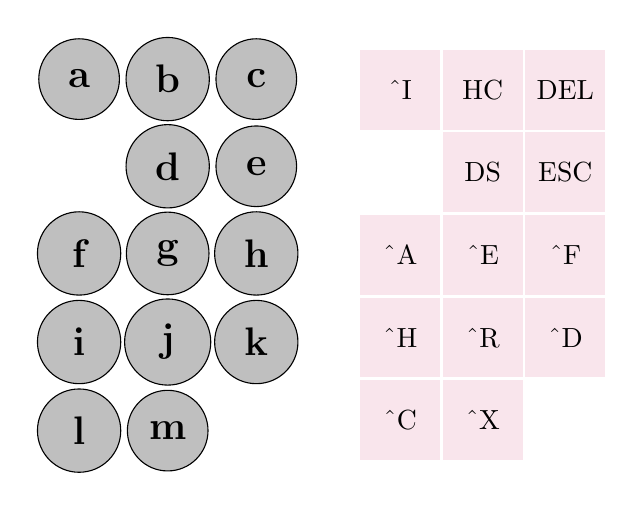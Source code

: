 \tikzstyle{every node}=[font=\normalsize]
\tikzset{
   every picture/.style={/utils/exec={\sffamily}},
   square matrix/.style={
      matrix of nodes,
      nodes in empty cells,
      column sep=-\pgflinewidth,
      row sep=-\pgflinewidth,
      nodes={draw,
         minimum height=#1,
         text width=#1,
         anchor=center,
         align=center,
         inner sep=0pt
      },
   },
   square matrix/.default=1.0cm,
   E/.style={fill=white,draw=white},
   K/.style={circle,fill=lightgray,font=\Large\bfseries},
   C/.style={fill=purple!10,draw=purple!10}
}

\begin{scope}
   \matrix[square matrix, row sep=1pt, column sep=1pt](keys){
      |[K]|{a} & |[K]|{b} & |[K]|{c} \\
      |[E]|    & |[K]|{d} & |[K]|{e} \\
      |[K]|{f} & |[K]|{g} & |[K]|{h} \\
      |[K]|{i} & |[K]|{j} & |[K]|{k} \\
      |[K]|{l} & |[K]|{m} & |[E]|    \\
   };
\end{scope}

\begin{scope}[xshift=4.0cm]
   \matrix[square matrix, row sep=1pt, column sep=1pt](codes){
      |[C]|{\^{}I} & |[C]|{HC}    & |[C]|{DEL}   \\
      |[E]|        & |[C]|{DS}    & |[C]|{ESC}   \\
      |[C]|{\^{}A} & |[C]|{\^{}E} & |[C]|{\^{}F} \\
      |[C]|{\^{}H} & |[C]|{\^{}R} & |[C]|{\^{}D} \\
      |[C]|{\^{}C} & |[C]|{\^{}X} & |[E]|        \\
   };
\end{scope}
